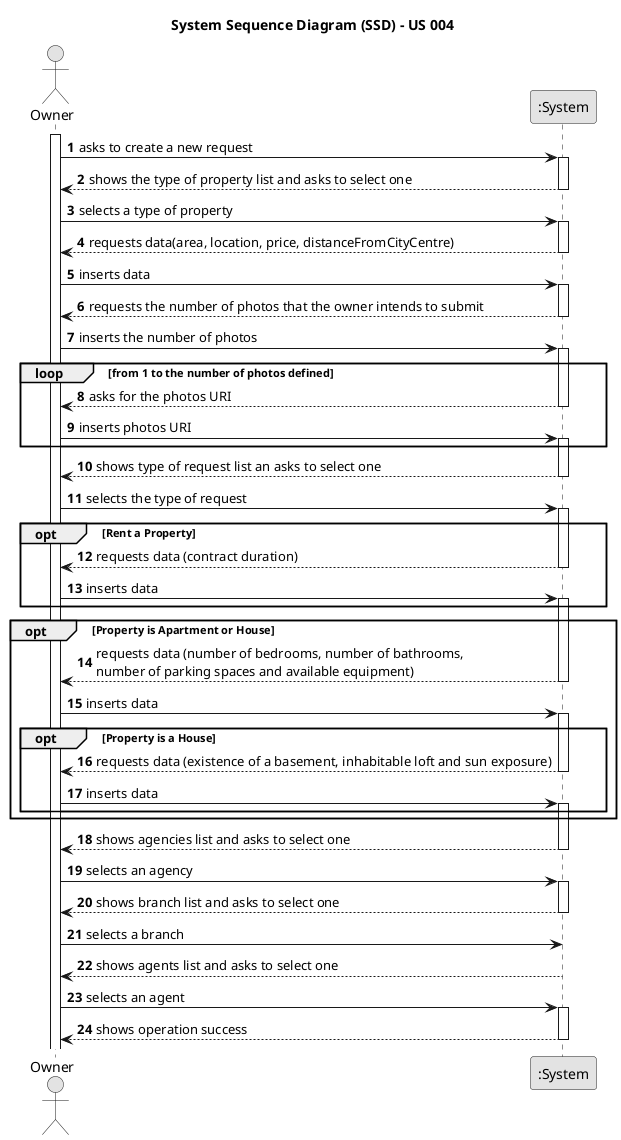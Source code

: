 @startuml
skinparam monochrome true
skinparam packageStyle rectangle
skinparam shadowing false

title System Sequence Diagram (SSD) - US 004

autonumber

actor "Owner" as Owner
participant ":System" as System

activate Owner

    Owner -> System : asks to create a new request

    activate System

    System --> Owner : shows the type of property list and asks to select one

    deactivate System

    Owner -> System : selects a type of property

    activate System

    System --> Owner : requests data(area, location, price, distanceFromCityCentre)

    deactivate System

    Owner -> System : inserts data

    activate System

    System --> Owner : requests the number of photos that the owner intends to submit

    deactivate System

    Owner -> System : inserts the number of photos

    activate System

    loop from 1 to the number of photos defined

    System --> Owner : asks for the photos URI

    deactivate System

    Owner -> System : inserts photos URI

    activate System

    end

    System --> Owner : shows type of request list an asks to select one

    deactivate System

    Owner -> System : selects the type of request

    activate System

    opt Rent a Property

    System --> Owner : requests data (contract duration)

    deactivate System

    Owner -> System : inserts data

    activate System

    end

    opt Property is Apartment or House

    System --> Owner : requests data (number of bedrooms, number of bathrooms, \nnumber of parking spaces and available equipment)

    deactivate System

    Owner -> System : inserts data

    activate System

    opt Property is a House

    System --> Owner : requests data (existence of a basement, inhabitable loft and sun exposure)

    deactivate System

    Owner -> System : inserts data

    activate System

    end

    end

    System --> Owner : shows agencies list and asks to select one

    deactivate System

    Owner -> System : selects an agency

    activate System

    System --> Owner : shows branch list and asks to select one

    deactivate System

    Owner -> System : selects a branch

    System --> Owner : shows agents list and asks to select one

    deactivate System

    Owner -> System : selects an agent

    activate System

    System --> Owner : shows operation success

    deactivate System

@enduml